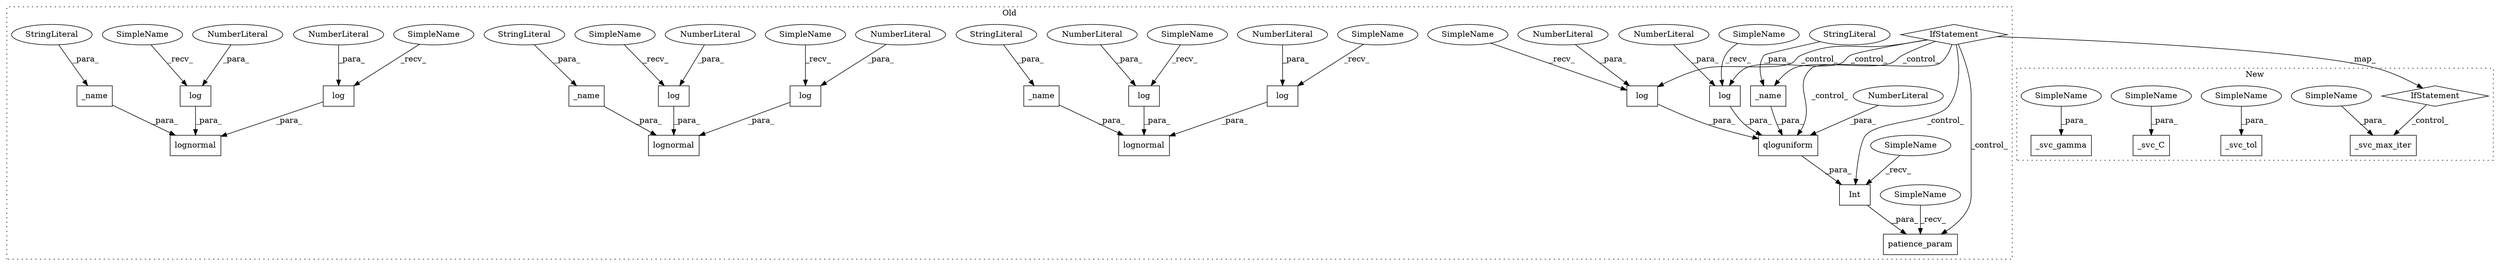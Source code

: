 digraph G {
subgraph cluster0 {
1 [label="qloguniform" a="32" s="5465,5531" l="12,1" shape="box"];
3 [label="NumberLiteral" a="34" s="5529" l="2" shape="ellipse"];
4 [label="_name" a="32" s="5477,5493" l="6,1" shape="box"];
6 [label="IfStatement" a="25" s="5428" l="3" shape="diamond"];
7 [label="log" a="32" s="5501,5509" l="4,1" shape="box"];
8 [label="NumberLiteral" a="34" s="5505" l="4" shape="ellipse"];
9 [label="log" a="32" s="5517,5527" l="4,1" shape="box"];
10 [label="NumberLiteral" a="34" s="5521" l="6" shape="ellipse"];
11 [label="log" a="32" s="5167,5174" l="4,1" shape="box"];
12 [label="NumberLiteral" a="34" s="5171" l="3" shape="ellipse"];
13 [label="lognormal" a="32" s="5136,5190" l="10,1" shape="box"];
14 [label="_name" a="32" s="5146,5159" l="6,1" shape="box"];
15 [label="log" a="32" s="5182,5189" l="4,1" shape="box"];
16 [label="NumberLiteral" a="34" s="5186" l="3" shape="ellipse"];
17 [label="log" a="32" s="5084,5091" l="4,1" shape="box"];
18 [label="lognormal" a="32" s="5057,5107" l="10,1" shape="box"];
19 [label="NumberLiteral" a="34" s="5088" l="3" shape="ellipse"];
20 [label="_name" a="32" s="5067,5076" l="6,1" shape="box"];
21 [label="log" a="32" s="5099,5106" l="4,1" shape="box"];
22 [label="NumberLiteral" a="34" s="5103" l="3" shape="ellipse"];
23 [label="patience_param" a="32" s="5437,5533" l="15,1" shape="box"];
24 [label="Int" a="32" s="5458,5532" l="4,1" shape="box"];
27 [label="StringLiteral" a="45" s="5152" l="7" shape="ellipse"];
28 [label="StringLiteral" a="45" s="5483" l="10" shape="ellipse"];
29 [label="StringLiteral" a="45" s="5073" l="3" shape="ellipse"];
31 [label="log" a="32" s="5393,5399" l="4,1" shape="box"];
32 [label="NumberLiteral" a="34" s="5397" l="2" shape="ellipse"];
33 [label="lognormal" a="32" s="5347,5400" l="10,1" shape="box"];
34 [label="_name" a="32" s="5357,5368" l="6,1" shape="box"];
35 [label="log" a="32" s="5376,5385" l="4,1" shape="box"];
36 [label="NumberLiteral" a="34" s="5380" l="5" shape="ellipse"];
37 [label="StringLiteral" a="45" s="5363" l="5" shape="ellipse"];
38 [label="SimpleName" a="42" s="5431" l="5" shape="ellipse"];
39 [label="SimpleName" a="42" s="5452" l="5" shape="ellipse"];
44 [label="SimpleName" a="42" s="5093" l="5" shape="ellipse"];
45 [label="SimpleName" a="42" s="5370" l="5" shape="ellipse"];
46 [label="SimpleName" a="42" s="5387" l="5" shape="ellipse"];
47 [label="SimpleName" a="42" s="5078" l="5" shape="ellipse"];
48 [label="SimpleName" a="42" s="5511" l="5" shape="ellipse"];
49 [label="SimpleName" a="42" s="5161" l="5" shape="ellipse"];
50 [label="SimpleName" a="42" s="5176" l="5" shape="ellipse"];
51 [label="SimpleName" a="42" s="5495" l="5" shape="ellipse"];
label = "Old";
style="dotted";
}
subgraph cluster1 {
2 [label="_svc_max_iter" a="32" s="5521,5539" l="14,1" shape="box"];
5 [label="IfStatement" a="25" s="5518" l="3" shape="diamond"];
25 [label="_svc_C" a="32" s="5294,5305" l="7,1" shape="box"];
26 [label="_svc_tol" a="32" s="5477,5490" l="9,1" shape="box"];
30 [label="_svc_gamma" a="32" s="5331,5346" l="11,1" shape="box"];
40 [label="SimpleName" a="42" s="5535" l="4" shape="ellipse"];
41 [label="SimpleName" a="42" s="5486" l="4" shape="ellipse"];
42 [label="SimpleName" a="42" s="5301" l="4" shape="ellipse"];
43 [label="SimpleName" a="42" s="5342" l="4" shape="ellipse"];
label = "New";
style="dotted";
}
1 -> 24 [label="_para_"];
3 -> 1 [label="_para_"];
4 -> 1 [label="_para_"];
5 -> 2 [label="_control_"];
6 -> 9 [label="_control_"];
6 -> 23 [label="_control_"];
6 -> 1 [label="_control_"];
6 -> 7 [label="_control_"];
6 -> 4 [label="_control_"];
6 -> 5 [label="_map_"];
6 -> 24 [label="_control_"];
7 -> 1 [label="_para_"];
8 -> 7 [label="_para_"];
9 -> 1 [label="_para_"];
10 -> 9 [label="_para_"];
11 -> 13 [label="_para_"];
12 -> 11 [label="_para_"];
14 -> 13 [label="_para_"];
15 -> 13 [label="_para_"];
16 -> 15 [label="_para_"];
17 -> 18 [label="_para_"];
19 -> 17 [label="_para_"];
20 -> 18 [label="_para_"];
21 -> 18 [label="_para_"];
22 -> 21 [label="_para_"];
24 -> 23 [label="_para_"];
27 -> 14 [label="_para_"];
28 -> 4 [label="_para_"];
29 -> 20 [label="_para_"];
31 -> 33 [label="_para_"];
32 -> 31 [label="_para_"];
34 -> 33 [label="_para_"];
35 -> 33 [label="_para_"];
36 -> 35 [label="_para_"];
37 -> 34 [label="_para_"];
38 -> 23 [label="_recv_"];
39 -> 24 [label="_recv_"];
40 -> 2 [label="_para_"];
41 -> 26 [label="_para_"];
42 -> 25 [label="_para_"];
43 -> 30 [label="_para_"];
44 -> 21 [label="_recv_"];
45 -> 35 [label="_recv_"];
46 -> 31 [label="_recv_"];
47 -> 17 [label="_recv_"];
48 -> 9 [label="_recv_"];
49 -> 11 [label="_recv_"];
50 -> 15 [label="_recv_"];
51 -> 7 [label="_recv_"];
}